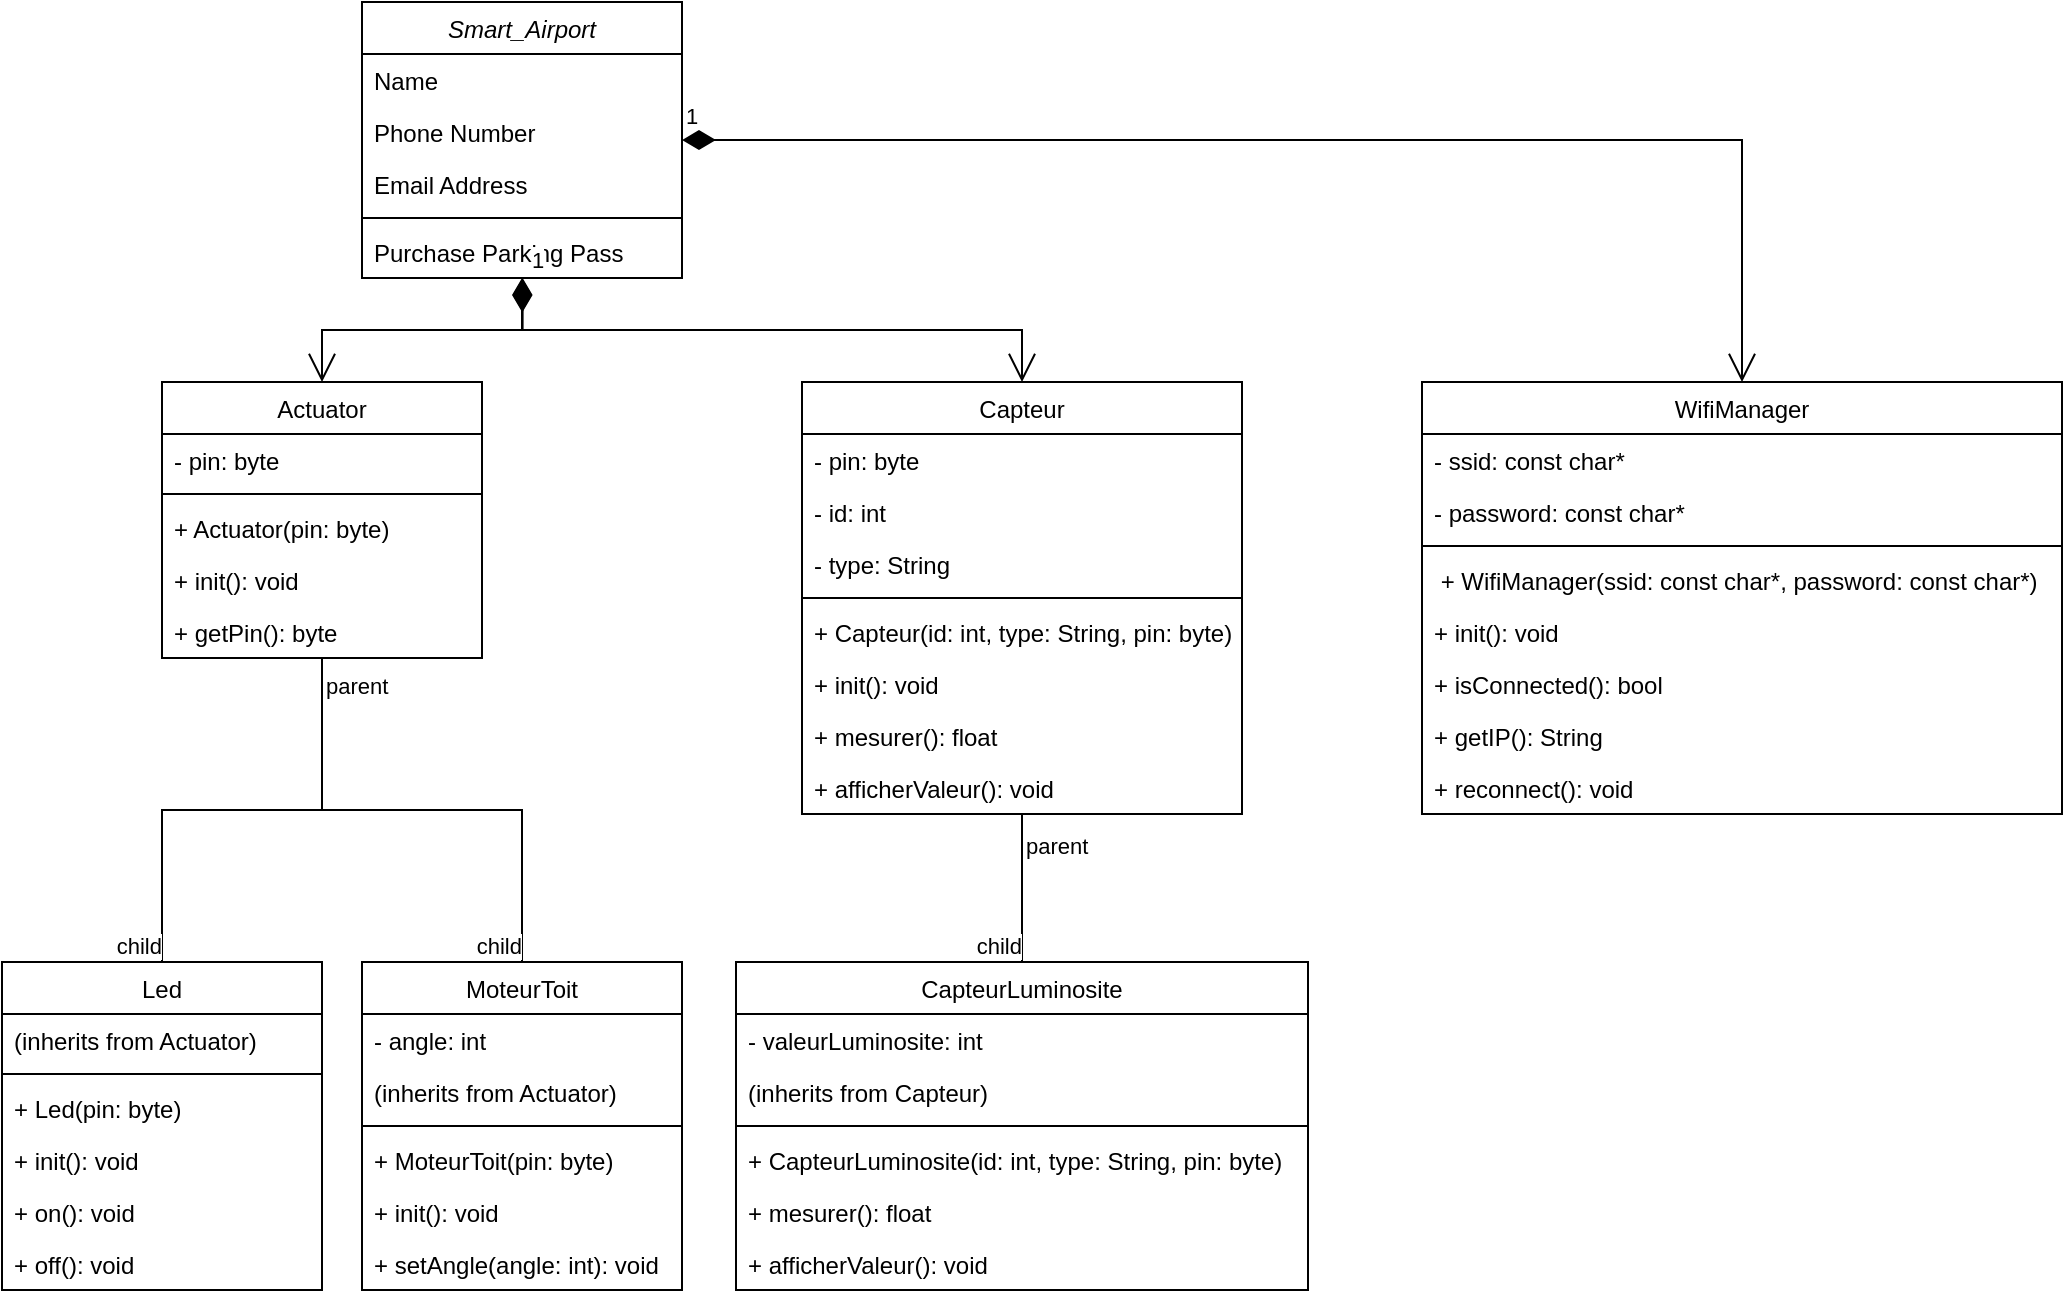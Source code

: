 <mxfile version="24.8.9">
  <diagram id="C5RBs43oDa-KdzZeNtuy" name="Page-1">
    <mxGraphModel dx="1518" dy="669" grid="1" gridSize="10" guides="1" tooltips="1" connect="1" arrows="1" fold="1" page="1" pageScale="1" pageWidth="827" pageHeight="1169" math="0" shadow="0">
      <root>
        <mxCell id="WIyWlLk6GJQsqaUBKTNV-0" />
        <mxCell id="WIyWlLk6GJQsqaUBKTNV-1" parent="WIyWlLk6GJQsqaUBKTNV-0" />
        <mxCell id="zkfFHV4jXpPFQw0GAbJ--0" value="Smart_Airport" style="swimlane;fontStyle=2;align=center;verticalAlign=top;childLayout=stackLayout;horizontal=1;startSize=26;horizontalStack=0;resizeParent=1;resizeLast=0;collapsible=1;marginBottom=0;rounded=0;shadow=0;strokeWidth=1;" parent="WIyWlLk6GJQsqaUBKTNV-1" vertex="1">
          <mxGeometry x="220" y="120" width="160" height="138" as="geometry">
            <mxRectangle x="230" y="140" width="160" height="26" as="alternateBounds" />
          </mxGeometry>
        </mxCell>
        <mxCell id="zkfFHV4jXpPFQw0GAbJ--1" value="Name" style="text;align=left;verticalAlign=top;spacingLeft=4;spacingRight=4;overflow=hidden;rotatable=0;points=[[0,0.5],[1,0.5]];portConstraint=eastwest;" parent="zkfFHV4jXpPFQw0GAbJ--0" vertex="1">
          <mxGeometry y="26" width="160" height="26" as="geometry" />
        </mxCell>
        <mxCell id="zkfFHV4jXpPFQw0GAbJ--2" value="Phone Number" style="text;align=left;verticalAlign=top;spacingLeft=4;spacingRight=4;overflow=hidden;rotatable=0;points=[[0,0.5],[1,0.5]];portConstraint=eastwest;rounded=0;shadow=0;html=0;" parent="zkfFHV4jXpPFQw0GAbJ--0" vertex="1">
          <mxGeometry y="52" width="160" height="26" as="geometry" />
        </mxCell>
        <mxCell id="zkfFHV4jXpPFQw0GAbJ--3" value="Email Address" style="text;align=left;verticalAlign=top;spacingLeft=4;spacingRight=4;overflow=hidden;rotatable=0;points=[[0,0.5],[1,0.5]];portConstraint=eastwest;rounded=0;shadow=0;html=0;" parent="zkfFHV4jXpPFQw0GAbJ--0" vertex="1">
          <mxGeometry y="78" width="160" height="26" as="geometry" />
        </mxCell>
        <mxCell id="zkfFHV4jXpPFQw0GAbJ--4" value="" style="line;html=1;strokeWidth=1;align=left;verticalAlign=middle;spacingTop=-1;spacingLeft=3;spacingRight=3;rotatable=0;labelPosition=right;points=[];portConstraint=eastwest;" parent="zkfFHV4jXpPFQw0GAbJ--0" vertex="1">
          <mxGeometry y="104" width="160" height="8" as="geometry" />
        </mxCell>
        <mxCell id="zkfFHV4jXpPFQw0GAbJ--5" value="Purchase Parking Pass" style="text;align=left;verticalAlign=top;spacingLeft=4;spacingRight=4;overflow=hidden;rotatable=0;points=[[0,0.5],[1,0.5]];portConstraint=eastwest;" parent="zkfFHV4jXpPFQw0GAbJ--0" vertex="1">
          <mxGeometry y="112" width="160" height="26" as="geometry" />
        </mxCell>
        <mxCell id="zkfFHV4jXpPFQw0GAbJ--6" value="Actuator" style="swimlane;fontStyle=0;align=center;verticalAlign=top;childLayout=stackLayout;horizontal=1;startSize=26;horizontalStack=0;resizeParent=1;resizeLast=0;collapsible=1;marginBottom=0;rounded=0;shadow=0;strokeWidth=1;" parent="WIyWlLk6GJQsqaUBKTNV-1" vertex="1">
          <mxGeometry x="120" y="310" width="160" height="138" as="geometry">
            <mxRectangle x="130" y="380" width="160" height="26" as="alternateBounds" />
          </mxGeometry>
        </mxCell>
        <mxCell id="zkfFHV4jXpPFQw0GAbJ--7" value="- pin: byte" style="text;align=left;verticalAlign=top;spacingLeft=4;spacingRight=4;overflow=hidden;rotatable=0;points=[[0,0.5],[1,0.5]];portConstraint=eastwest;" parent="zkfFHV4jXpPFQw0GAbJ--6" vertex="1">
          <mxGeometry y="26" width="160" height="26" as="geometry" />
        </mxCell>
        <mxCell id="zkfFHV4jXpPFQw0GAbJ--9" value="" style="line;html=1;strokeWidth=1;align=left;verticalAlign=middle;spacingTop=-1;spacingLeft=3;spacingRight=3;rotatable=0;labelPosition=right;points=[];portConstraint=eastwest;" parent="zkfFHV4jXpPFQw0GAbJ--6" vertex="1">
          <mxGeometry y="52" width="160" height="8" as="geometry" />
        </mxCell>
        <mxCell id="zkfFHV4jXpPFQw0GAbJ--10" value="+ Actuator(pin: byte)" style="text;align=left;verticalAlign=top;spacingLeft=4;spacingRight=4;overflow=hidden;rotatable=0;points=[[0,0.5],[1,0.5]];portConstraint=eastwest;fontStyle=0" parent="zkfFHV4jXpPFQw0GAbJ--6" vertex="1">
          <mxGeometry y="60" width="160" height="26" as="geometry" />
        </mxCell>
        <mxCell id="zkfFHV4jXpPFQw0GAbJ--11" value="+ init(): void&#xa;" style="text;align=left;verticalAlign=top;spacingLeft=4;spacingRight=4;overflow=hidden;rotatable=0;points=[[0,0.5],[1,0.5]];portConstraint=eastwest;" parent="zkfFHV4jXpPFQw0GAbJ--6" vertex="1">
          <mxGeometry y="86" width="160" height="26" as="geometry" />
        </mxCell>
        <mxCell id="0S2fVbFoJRxDx6hrV0r0-1" value="+ getPin(): byte" style="text;align=left;verticalAlign=top;spacingLeft=4;spacingRight=4;overflow=hidden;rotatable=0;points=[[0,0.5],[1,0.5]];portConstraint=eastwest;" vertex="1" parent="zkfFHV4jXpPFQw0GAbJ--6">
          <mxGeometry y="112" width="160" height="26" as="geometry" />
        </mxCell>
        <mxCell id="zkfFHV4jXpPFQw0GAbJ--13" value="Led" style="swimlane;fontStyle=0;align=center;verticalAlign=top;childLayout=stackLayout;horizontal=1;startSize=26;horizontalStack=0;resizeParent=1;resizeLast=0;collapsible=1;marginBottom=0;rounded=0;shadow=0;strokeWidth=1;" parent="WIyWlLk6GJQsqaUBKTNV-1" vertex="1">
          <mxGeometry x="40" y="600" width="160" height="164" as="geometry">
            <mxRectangle x="340" y="380" width="170" height="26" as="alternateBounds" />
          </mxGeometry>
        </mxCell>
        <mxCell id="zkfFHV4jXpPFQw0GAbJ--14" value="(inherits from Actuator)" style="text;align=left;verticalAlign=top;spacingLeft=4;spacingRight=4;overflow=hidden;rotatable=0;points=[[0,0.5],[1,0.5]];portConstraint=eastwest;" parent="zkfFHV4jXpPFQw0GAbJ--13" vertex="1">
          <mxGeometry y="26" width="160" height="26" as="geometry" />
        </mxCell>
        <mxCell id="zkfFHV4jXpPFQw0GAbJ--15" value="" style="line;html=1;strokeWidth=1;align=left;verticalAlign=middle;spacingTop=-1;spacingLeft=3;spacingRight=3;rotatable=0;labelPosition=right;points=[];portConstraint=eastwest;" parent="zkfFHV4jXpPFQw0GAbJ--13" vertex="1">
          <mxGeometry y="52" width="160" height="8" as="geometry" />
        </mxCell>
        <mxCell id="0S2fVbFoJRxDx6hrV0r0-3" value="+ Led(pin: byte)" style="text;align=left;verticalAlign=top;spacingLeft=4;spacingRight=4;overflow=hidden;rotatable=0;points=[[0,0.5],[1,0.5]];portConstraint=eastwest;fontStyle=0" vertex="1" parent="zkfFHV4jXpPFQw0GAbJ--13">
          <mxGeometry y="60" width="160" height="26" as="geometry" />
        </mxCell>
        <mxCell id="0S2fVbFoJRxDx6hrV0r0-4" value="+ init(): void" style="text;align=left;verticalAlign=top;spacingLeft=4;spacingRight=4;overflow=hidden;rotatable=0;points=[[0,0.5],[1,0.5]];portConstraint=eastwest;fontStyle=0" vertex="1" parent="zkfFHV4jXpPFQw0GAbJ--13">
          <mxGeometry y="86" width="160" height="26" as="geometry" />
        </mxCell>
        <mxCell id="0S2fVbFoJRxDx6hrV0r0-5" value="+ on(): void" style="text;align=left;verticalAlign=top;spacingLeft=4;spacingRight=4;overflow=hidden;rotatable=0;points=[[0,0.5],[1,0.5]];portConstraint=eastwest;fontStyle=0" vertex="1" parent="zkfFHV4jXpPFQw0GAbJ--13">
          <mxGeometry y="112" width="160" height="26" as="geometry" />
        </mxCell>
        <mxCell id="0S2fVbFoJRxDx6hrV0r0-6" value="+ off(): void" style="text;align=left;verticalAlign=top;spacingLeft=4;spacingRight=4;overflow=hidden;rotatable=0;points=[[0,0.5],[1,0.5]];portConstraint=eastwest;fontStyle=0" vertex="1" parent="zkfFHV4jXpPFQw0GAbJ--13">
          <mxGeometry y="138" width="160" height="26" as="geometry" />
        </mxCell>
        <mxCell id="0S2fVbFoJRxDx6hrV0r0-0" value="1" style="endArrow=open;html=1;endSize=12;startArrow=diamondThin;startSize=14;startFill=1;edgeStyle=orthogonalEdgeStyle;align=left;verticalAlign=bottom;rounded=0;" edge="1" parent="WIyWlLk6GJQsqaUBKTNV-1" source="zkfFHV4jXpPFQw0GAbJ--0" target="zkfFHV4jXpPFQw0GAbJ--6">
          <mxGeometry x="-1" y="3" relative="1" as="geometry">
            <mxPoint x="300" y="310" as="sourcePoint" />
            <mxPoint x="610" y="300" as="targetPoint" />
          </mxGeometry>
        </mxCell>
        <mxCell id="0S2fVbFoJRxDx6hrV0r0-9" value="" style="endArrow=none;html=1;edgeStyle=orthogonalEdgeStyle;rounded=0;" edge="1" parent="WIyWlLk6GJQsqaUBKTNV-1" source="zkfFHV4jXpPFQw0GAbJ--6" target="zkfFHV4jXpPFQw0GAbJ--13">
          <mxGeometry relative="1" as="geometry">
            <mxPoint x="280" y="540" as="sourcePoint" />
            <mxPoint x="440" y="540" as="targetPoint" />
          </mxGeometry>
        </mxCell>
        <mxCell id="0S2fVbFoJRxDx6hrV0r0-10" value="parent" style="edgeLabel;resizable=0;html=1;align=left;verticalAlign=bottom;" connectable="0" vertex="1" parent="0S2fVbFoJRxDx6hrV0r0-9">
          <mxGeometry x="-1" relative="1" as="geometry">
            <mxPoint y="22" as="offset" />
          </mxGeometry>
        </mxCell>
        <mxCell id="0S2fVbFoJRxDx6hrV0r0-11" value="child" style="edgeLabel;resizable=0;html=1;align=right;verticalAlign=bottom;" connectable="0" vertex="1" parent="0S2fVbFoJRxDx6hrV0r0-9">
          <mxGeometry x="1" relative="1" as="geometry" />
        </mxCell>
        <mxCell id="0S2fVbFoJRxDx6hrV0r0-12" value="MoteurToit" style="swimlane;fontStyle=0;align=center;verticalAlign=top;childLayout=stackLayout;horizontal=1;startSize=26;horizontalStack=0;resizeParent=1;resizeLast=0;collapsible=1;marginBottom=0;rounded=0;shadow=0;strokeWidth=1;" vertex="1" parent="WIyWlLk6GJQsqaUBKTNV-1">
          <mxGeometry x="220" y="600" width="160" height="164" as="geometry">
            <mxRectangle x="340" y="380" width="170" height="26" as="alternateBounds" />
          </mxGeometry>
        </mxCell>
        <mxCell id="0S2fVbFoJRxDx6hrV0r0-13" value="- angle: int" style="text;align=left;verticalAlign=top;spacingLeft=4;spacingRight=4;overflow=hidden;rotatable=0;points=[[0,0.5],[1,0.5]];portConstraint=eastwest;" vertex="1" parent="0S2fVbFoJRxDx6hrV0r0-12">
          <mxGeometry y="26" width="160" height="26" as="geometry" />
        </mxCell>
        <mxCell id="0S2fVbFoJRxDx6hrV0r0-19" value="(inherits from Actuator)" style="text;align=left;verticalAlign=top;spacingLeft=4;spacingRight=4;overflow=hidden;rotatable=0;points=[[0,0.5],[1,0.5]];portConstraint=eastwest;" vertex="1" parent="0S2fVbFoJRxDx6hrV0r0-12">
          <mxGeometry y="52" width="160" height="26" as="geometry" />
        </mxCell>
        <mxCell id="0S2fVbFoJRxDx6hrV0r0-14" value="" style="line;html=1;strokeWidth=1;align=left;verticalAlign=middle;spacingTop=-1;spacingLeft=3;spacingRight=3;rotatable=0;labelPosition=right;points=[];portConstraint=eastwest;" vertex="1" parent="0S2fVbFoJRxDx6hrV0r0-12">
          <mxGeometry y="78" width="160" height="8" as="geometry" />
        </mxCell>
        <mxCell id="0S2fVbFoJRxDx6hrV0r0-15" value="+ MoteurToit(pin: byte)" style="text;align=left;verticalAlign=top;spacingLeft=4;spacingRight=4;overflow=hidden;rotatable=0;points=[[0,0.5],[1,0.5]];portConstraint=eastwest;fontStyle=0" vertex="1" parent="0S2fVbFoJRxDx6hrV0r0-12">
          <mxGeometry y="86" width="160" height="26" as="geometry" />
        </mxCell>
        <mxCell id="0S2fVbFoJRxDx6hrV0r0-16" value="+ init(): void" style="text;align=left;verticalAlign=top;spacingLeft=4;spacingRight=4;overflow=hidden;rotatable=0;points=[[0,0.5],[1,0.5]];portConstraint=eastwest;fontStyle=0" vertex="1" parent="0S2fVbFoJRxDx6hrV0r0-12">
          <mxGeometry y="112" width="160" height="26" as="geometry" />
        </mxCell>
        <mxCell id="0S2fVbFoJRxDx6hrV0r0-17" value="+ setAngle(angle: int): void" style="text;align=left;verticalAlign=top;spacingLeft=4;spacingRight=4;overflow=hidden;rotatable=0;points=[[0,0.5],[1,0.5]];portConstraint=eastwest;fontStyle=0" vertex="1" parent="0S2fVbFoJRxDx6hrV0r0-12">
          <mxGeometry y="138" width="160" height="26" as="geometry" />
        </mxCell>
        <mxCell id="0S2fVbFoJRxDx6hrV0r0-20" value="" style="endArrow=none;html=1;edgeStyle=orthogonalEdgeStyle;rounded=0;" edge="1" parent="WIyWlLk6GJQsqaUBKTNV-1" source="zkfFHV4jXpPFQw0GAbJ--6" target="0S2fVbFoJRxDx6hrV0r0-12">
          <mxGeometry relative="1" as="geometry">
            <mxPoint x="220" y="560" as="sourcePoint" />
            <mxPoint x="130" y="610" as="targetPoint" />
          </mxGeometry>
        </mxCell>
        <mxCell id="0S2fVbFoJRxDx6hrV0r0-21" value="parent" style="edgeLabel;resizable=0;html=1;align=left;verticalAlign=bottom;" connectable="0" vertex="1" parent="0S2fVbFoJRxDx6hrV0r0-20">
          <mxGeometry x="-1" relative="1" as="geometry">
            <mxPoint y="22" as="offset" />
          </mxGeometry>
        </mxCell>
        <mxCell id="0S2fVbFoJRxDx6hrV0r0-22" value="child" style="edgeLabel;resizable=0;html=1;align=right;verticalAlign=bottom;" connectable="0" vertex="1" parent="0S2fVbFoJRxDx6hrV0r0-20">
          <mxGeometry x="1" relative="1" as="geometry" />
        </mxCell>
        <mxCell id="0S2fVbFoJRxDx6hrV0r0-23" value="Capteur" style="swimlane;fontStyle=0;align=center;verticalAlign=top;childLayout=stackLayout;horizontal=1;startSize=26;horizontalStack=0;resizeParent=1;resizeLast=0;collapsible=1;marginBottom=0;rounded=0;shadow=0;strokeWidth=1;" vertex="1" parent="WIyWlLk6GJQsqaUBKTNV-1">
          <mxGeometry x="440" y="310" width="220" height="216" as="geometry">
            <mxRectangle x="130" y="380" width="160" height="26" as="alternateBounds" />
          </mxGeometry>
        </mxCell>
        <mxCell id="0S2fVbFoJRxDx6hrV0r0-24" value="- pin: byte" style="text;align=left;verticalAlign=top;spacingLeft=4;spacingRight=4;overflow=hidden;rotatable=0;points=[[0,0.5],[1,0.5]];portConstraint=eastwest;" vertex="1" parent="0S2fVbFoJRxDx6hrV0r0-23">
          <mxGeometry y="26" width="220" height="26" as="geometry" />
        </mxCell>
        <mxCell id="0S2fVbFoJRxDx6hrV0r0-26" value="- id: int" style="text;align=left;verticalAlign=top;spacingLeft=4;spacingRight=4;overflow=hidden;rotatable=0;points=[[0,0.5],[1,0.5]];portConstraint=eastwest;fontStyle=0" vertex="1" parent="0S2fVbFoJRxDx6hrV0r0-23">
          <mxGeometry y="52" width="220" height="26" as="geometry" />
        </mxCell>
        <mxCell id="0S2fVbFoJRxDx6hrV0r0-27" value="- type: String" style="text;align=left;verticalAlign=top;spacingLeft=4;spacingRight=4;overflow=hidden;rotatable=0;points=[[0,0.5],[1,0.5]];portConstraint=eastwest;" vertex="1" parent="0S2fVbFoJRxDx6hrV0r0-23">
          <mxGeometry y="78" width="220" height="26" as="geometry" />
        </mxCell>
        <mxCell id="0S2fVbFoJRxDx6hrV0r0-25" value="" style="line;html=1;strokeWidth=1;align=left;verticalAlign=middle;spacingTop=-1;spacingLeft=3;spacingRight=3;rotatable=0;labelPosition=right;points=[];portConstraint=eastwest;" vertex="1" parent="0S2fVbFoJRxDx6hrV0r0-23">
          <mxGeometry y="104" width="220" height="8" as="geometry" />
        </mxCell>
        <mxCell id="0S2fVbFoJRxDx6hrV0r0-28" value="+ Capteur(id: int, type: String, pin: byte)" style="text;align=left;verticalAlign=top;spacingLeft=4;spacingRight=4;overflow=hidden;rotatable=0;points=[[0,0.5],[1,0.5]];portConstraint=eastwest;" vertex="1" parent="0S2fVbFoJRxDx6hrV0r0-23">
          <mxGeometry y="112" width="220" height="26" as="geometry" />
        </mxCell>
        <mxCell id="0S2fVbFoJRxDx6hrV0r0-29" value="+ init(): void" style="text;align=left;verticalAlign=top;spacingLeft=4;spacingRight=4;overflow=hidden;rotatable=0;points=[[0,0.5],[1,0.5]];portConstraint=eastwest;" vertex="1" parent="0S2fVbFoJRxDx6hrV0r0-23">
          <mxGeometry y="138" width="220" height="26" as="geometry" />
        </mxCell>
        <mxCell id="0S2fVbFoJRxDx6hrV0r0-30" value="+ mesurer(): float" style="text;align=left;verticalAlign=top;spacingLeft=4;spacingRight=4;overflow=hidden;rotatable=0;points=[[0,0.5],[1,0.5]];portConstraint=eastwest;" vertex="1" parent="0S2fVbFoJRxDx6hrV0r0-23">
          <mxGeometry y="164" width="220" height="26" as="geometry" />
        </mxCell>
        <mxCell id="0S2fVbFoJRxDx6hrV0r0-31" value="+ afficherValeur(): void" style="text;align=left;verticalAlign=top;spacingLeft=4;spacingRight=4;overflow=hidden;rotatable=0;points=[[0,0.5],[1,0.5]];portConstraint=eastwest;" vertex="1" parent="0S2fVbFoJRxDx6hrV0r0-23">
          <mxGeometry y="190" width="220" height="26" as="geometry" />
        </mxCell>
        <mxCell id="0S2fVbFoJRxDx6hrV0r0-32" value="CapteurLuminosite" style="swimlane;fontStyle=0;align=center;verticalAlign=top;childLayout=stackLayout;horizontal=1;startSize=26;horizontalStack=0;resizeParent=1;resizeLast=0;collapsible=1;marginBottom=0;rounded=0;shadow=0;strokeWidth=1;" vertex="1" parent="WIyWlLk6GJQsqaUBKTNV-1">
          <mxGeometry x="407" y="600" width="286" height="164" as="geometry">
            <mxRectangle x="340" y="380" width="170" height="26" as="alternateBounds" />
          </mxGeometry>
        </mxCell>
        <mxCell id="0S2fVbFoJRxDx6hrV0r0-33" value="- valeurLuminosite: int" style="text;align=left;verticalAlign=top;spacingLeft=4;spacingRight=4;overflow=hidden;rotatable=0;points=[[0,0.5],[1,0.5]];portConstraint=eastwest;" vertex="1" parent="0S2fVbFoJRxDx6hrV0r0-32">
          <mxGeometry y="26" width="286" height="26" as="geometry" />
        </mxCell>
        <mxCell id="0S2fVbFoJRxDx6hrV0r0-34" value="(inherits from Capteur)" style="text;align=left;verticalAlign=top;spacingLeft=4;spacingRight=4;overflow=hidden;rotatable=0;points=[[0,0.5],[1,0.5]];portConstraint=eastwest;" vertex="1" parent="0S2fVbFoJRxDx6hrV0r0-32">
          <mxGeometry y="52" width="286" height="26" as="geometry" />
        </mxCell>
        <mxCell id="0S2fVbFoJRxDx6hrV0r0-35" value="" style="line;html=1;strokeWidth=1;align=left;verticalAlign=middle;spacingTop=-1;spacingLeft=3;spacingRight=3;rotatable=0;labelPosition=right;points=[];portConstraint=eastwest;" vertex="1" parent="0S2fVbFoJRxDx6hrV0r0-32">
          <mxGeometry y="78" width="286" height="8" as="geometry" />
        </mxCell>
        <mxCell id="0S2fVbFoJRxDx6hrV0r0-36" value="+ CapteurLuminosite(id: int, type: String, pin: byte)" style="text;align=left;verticalAlign=top;spacingLeft=4;spacingRight=4;overflow=hidden;rotatable=0;points=[[0,0.5],[1,0.5]];portConstraint=eastwest;fontStyle=0" vertex="1" parent="0S2fVbFoJRxDx6hrV0r0-32">
          <mxGeometry y="86" width="286" height="26" as="geometry" />
        </mxCell>
        <mxCell id="0S2fVbFoJRxDx6hrV0r0-37" value="+ mesurer(): float    " style="text;align=left;verticalAlign=top;spacingLeft=4;spacingRight=4;overflow=hidden;rotatable=0;points=[[0,0.5],[1,0.5]];portConstraint=eastwest;fontStyle=0" vertex="1" parent="0S2fVbFoJRxDx6hrV0r0-32">
          <mxGeometry y="112" width="286" height="26" as="geometry" />
        </mxCell>
        <mxCell id="0S2fVbFoJRxDx6hrV0r0-38" value="+ afficherValeur(): void" style="text;align=left;verticalAlign=top;spacingLeft=4;spacingRight=4;overflow=hidden;rotatable=0;points=[[0,0.5],[1,0.5]];portConstraint=eastwest;fontStyle=0" vertex="1" parent="0S2fVbFoJRxDx6hrV0r0-32">
          <mxGeometry y="138" width="286" height="26" as="geometry" />
        </mxCell>
        <mxCell id="0S2fVbFoJRxDx6hrV0r0-40" value="1" style="endArrow=open;html=1;endSize=12;startArrow=diamondThin;startSize=14;startFill=1;edgeStyle=orthogonalEdgeStyle;align=left;verticalAlign=bottom;rounded=0;exitX=0.502;exitY=1;exitDx=0;exitDy=0;exitPerimeter=0;" edge="1" parent="WIyWlLk6GJQsqaUBKTNV-1" source="zkfFHV4jXpPFQw0GAbJ--5" target="0S2fVbFoJRxDx6hrV0r0-23">
          <mxGeometry x="-1" y="3" relative="1" as="geometry">
            <mxPoint x="550" y="360" as="sourcePoint" />
            <mxPoint x="710" y="360" as="targetPoint" />
          </mxGeometry>
        </mxCell>
        <mxCell id="0S2fVbFoJRxDx6hrV0r0-41" value="" style="endArrow=none;html=1;edgeStyle=orthogonalEdgeStyle;rounded=0;" edge="1" parent="WIyWlLk6GJQsqaUBKTNV-1" source="0S2fVbFoJRxDx6hrV0r0-23" target="0S2fVbFoJRxDx6hrV0r0-32">
          <mxGeometry relative="1" as="geometry">
            <mxPoint x="557" y="320" as="sourcePoint" />
            <mxPoint x="580" y="530" as="targetPoint" />
          </mxGeometry>
        </mxCell>
        <mxCell id="0S2fVbFoJRxDx6hrV0r0-42" value="parent" style="edgeLabel;resizable=0;html=1;align=left;verticalAlign=bottom;" connectable="0" vertex="1" parent="0S2fVbFoJRxDx6hrV0r0-41">
          <mxGeometry x="-1" relative="1" as="geometry">
            <mxPoint y="24" as="offset" />
          </mxGeometry>
        </mxCell>
        <mxCell id="0S2fVbFoJRxDx6hrV0r0-43" value="child" style="edgeLabel;resizable=0;html=1;align=right;verticalAlign=bottom;" connectable="0" vertex="1" parent="0S2fVbFoJRxDx6hrV0r0-41">
          <mxGeometry x="1" relative="1" as="geometry" />
        </mxCell>
        <mxCell id="0S2fVbFoJRxDx6hrV0r0-44" value="WifiManager" style="swimlane;fontStyle=0;align=center;verticalAlign=top;childLayout=stackLayout;horizontal=1;startSize=26;horizontalStack=0;resizeParent=1;resizeLast=0;collapsible=1;marginBottom=0;rounded=0;shadow=0;strokeWidth=1;" vertex="1" parent="WIyWlLk6GJQsqaUBKTNV-1">
          <mxGeometry x="750" y="310" width="320" height="216" as="geometry">
            <mxRectangle x="130" y="380" width="160" height="26" as="alternateBounds" />
          </mxGeometry>
        </mxCell>
        <mxCell id="0S2fVbFoJRxDx6hrV0r0-45" value="- ssid: const char*" style="text;align=left;verticalAlign=top;spacingLeft=4;spacingRight=4;overflow=hidden;rotatable=0;points=[[0,0.5],[1,0.5]];portConstraint=eastwest;" vertex="1" parent="0S2fVbFoJRxDx6hrV0r0-44">
          <mxGeometry y="26" width="320" height="26" as="geometry" />
        </mxCell>
        <mxCell id="0S2fVbFoJRxDx6hrV0r0-46" value="- password: const char*" style="text;align=left;verticalAlign=top;spacingLeft=4;spacingRight=4;overflow=hidden;rotatable=0;points=[[0,0.5],[1,0.5]];portConstraint=eastwest;fontStyle=0" vertex="1" parent="0S2fVbFoJRxDx6hrV0r0-44">
          <mxGeometry y="52" width="320" height="26" as="geometry" />
        </mxCell>
        <mxCell id="0S2fVbFoJRxDx6hrV0r0-48" value="" style="line;html=1;strokeWidth=1;align=left;verticalAlign=middle;spacingTop=-1;spacingLeft=3;spacingRight=3;rotatable=0;labelPosition=right;points=[];portConstraint=eastwest;" vertex="1" parent="0S2fVbFoJRxDx6hrV0r0-44">
          <mxGeometry y="78" width="320" height="8" as="geometry" />
        </mxCell>
        <mxCell id="0S2fVbFoJRxDx6hrV0r0-49" value=" + WifiManager(ssid: const char*, password: const char*)" style="text;align=left;verticalAlign=top;spacingLeft=4;spacingRight=4;overflow=hidden;rotatable=0;points=[[0,0.5],[1,0.5]];portConstraint=eastwest;" vertex="1" parent="0S2fVbFoJRxDx6hrV0r0-44">
          <mxGeometry y="86" width="320" height="26" as="geometry" />
        </mxCell>
        <mxCell id="0S2fVbFoJRxDx6hrV0r0-50" value="+ init(): void" style="text;align=left;verticalAlign=top;spacingLeft=4;spacingRight=4;overflow=hidden;rotatable=0;points=[[0,0.5],[1,0.5]];portConstraint=eastwest;" vertex="1" parent="0S2fVbFoJRxDx6hrV0r0-44">
          <mxGeometry y="112" width="320" height="26" as="geometry" />
        </mxCell>
        <mxCell id="0S2fVbFoJRxDx6hrV0r0-51" value="+ isConnected(): bool" style="text;align=left;verticalAlign=top;spacingLeft=4;spacingRight=4;overflow=hidden;rotatable=0;points=[[0,0.5],[1,0.5]];portConstraint=eastwest;" vertex="1" parent="0S2fVbFoJRxDx6hrV0r0-44">
          <mxGeometry y="138" width="320" height="26" as="geometry" />
        </mxCell>
        <mxCell id="0S2fVbFoJRxDx6hrV0r0-52" value="+ getIP(): String" style="text;align=left;verticalAlign=top;spacingLeft=4;spacingRight=4;overflow=hidden;rotatable=0;points=[[0,0.5],[1,0.5]];portConstraint=eastwest;" vertex="1" parent="0S2fVbFoJRxDx6hrV0r0-44">
          <mxGeometry y="164" width="320" height="26" as="geometry" />
        </mxCell>
        <mxCell id="0S2fVbFoJRxDx6hrV0r0-53" value="+ reconnect(): void" style="text;align=left;verticalAlign=top;spacingLeft=4;spacingRight=4;overflow=hidden;rotatable=0;points=[[0,0.5],[1,0.5]];portConstraint=eastwest;" vertex="1" parent="0S2fVbFoJRxDx6hrV0r0-44">
          <mxGeometry y="190" width="320" height="26" as="geometry" />
        </mxCell>
        <mxCell id="0S2fVbFoJRxDx6hrV0r0-54" value="1" style="endArrow=open;html=1;endSize=12;startArrow=diamondThin;startSize=14;startFill=1;edgeStyle=orthogonalEdgeStyle;align=left;verticalAlign=bottom;rounded=0;" edge="1" parent="WIyWlLk6GJQsqaUBKTNV-1" source="zkfFHV4jXpPFQw0GAbJ--0" target="0S2fVbFoJRxDx6hrV0r0-44">
          <mxGeometry x="-1" y="3" relative="1" as="geometry">
            <mxPoint x="400" y="380" as="sourcePoint" />
            <mxPoint x="560" y="380" as="targetPoint" />
          </mxGeometry>
        </mxCell>
      </root>
    </mxGraphModel>
  </diagram>
</mxfile>
